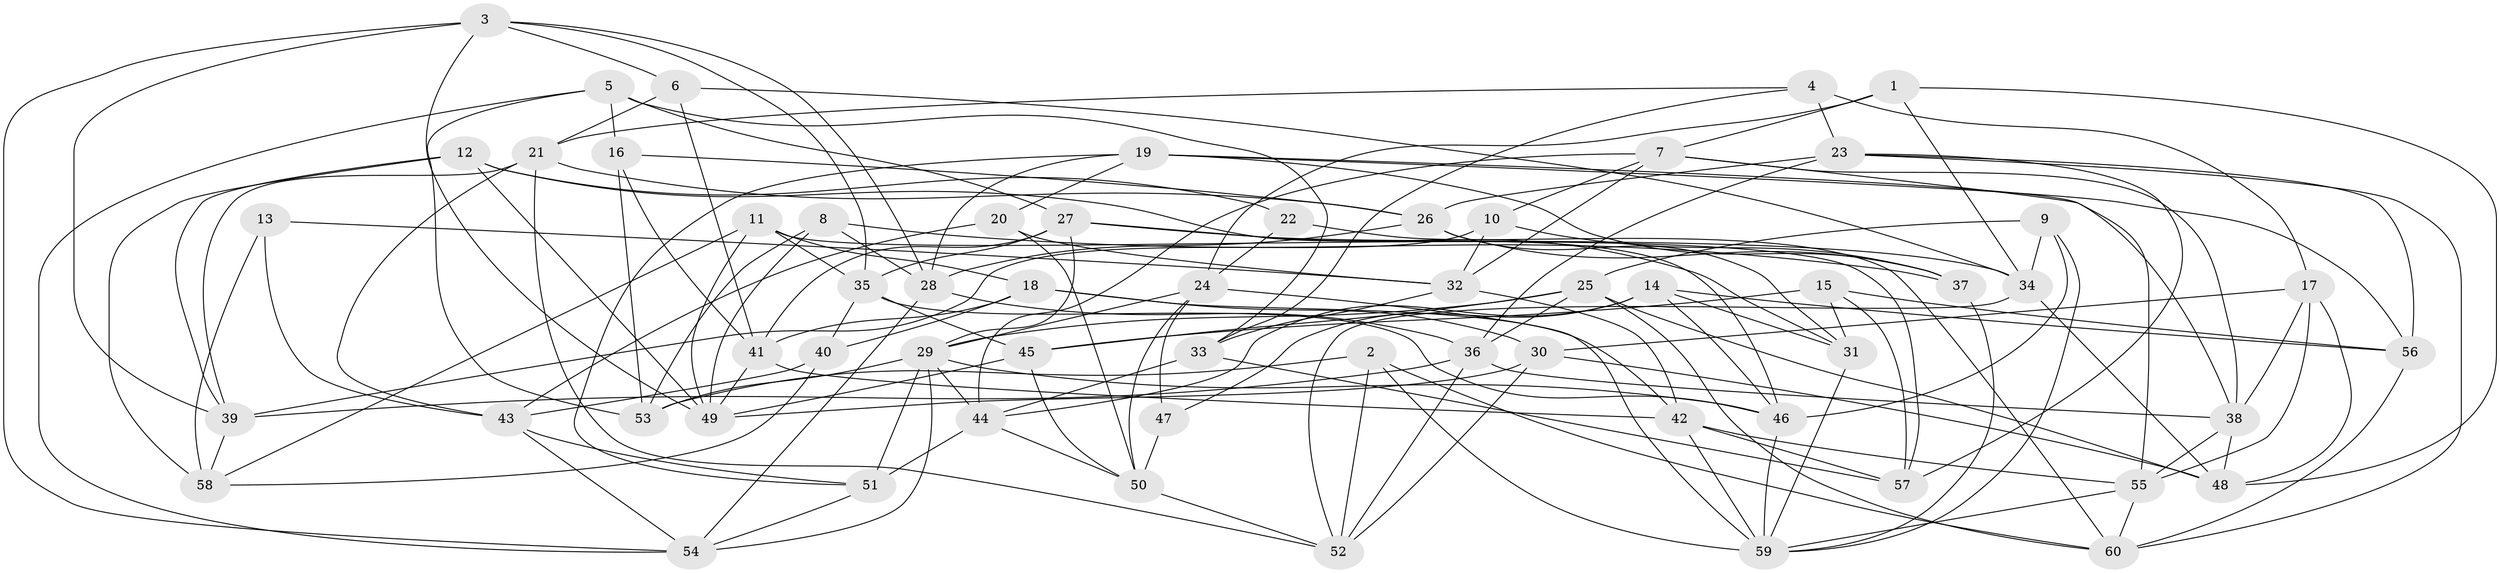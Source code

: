 // original degree distribution, {4: 1.0}
// Generated by graph-tools (version 1.1) at 2025/03/03/09/25 03:03:02]
// undirected, 60 vertices, 159 edges
graph export_dot {
graph [start="1"]
  node [color=gray90,style=filled];
  1;
  2;
  3;
  4;
  5;
  6;
  7;
  8;
  9;
  10;
  11;
  12;
  13;
  14;
  15;
  16;
  17;
  18;
  19;
  20;
  21;
  22;
  23;
  24;
  25;
  26;
  27;
  28;
  29;
  30;
  31;
  32;
  33;
  34;
  35;
  36;
  37;
  38;
  39;
  40;
  41;
  42;
  43;
  44;
  45;
  46;
  47;
  48;
  49;
  50;
  51;
  52;
  53;
  54;
  55;
  56;
  57;
  58;
  59;
  60;
  1 -- 7 [weight=1.0];
  1 -- 24 [weight=1.0];
  1 -- 34 [weight=1.0];
  1 -- 48 [weight=1.0];
  2 -- 52 [weight=1.0];
  2 -- 53 [weight=1.0];
  2 -- 59 [weight=1.0];
  2 -- 60 [weight=1.0];
  3 -- 6 [weight=1.0];
  3 -- 28 [weight=1.0];
  3 -- 35 [weight=1.0];
  3 -- 39 [weight=1.0];
  3 -- 49 [weight=1.0];
  3 -- 54 [weight=1.0];
  4 -- 17 [weight=1.0];
  4 -- 21 [weight=1.0];
  4 -- 23 [weight=1.0];
  4 -- 33 [weight=1.0];
  5 -- 16 [weight=1.0];
  5 -- 27 [weight=1.0];
  5 -- 33 [weight=2.0];
  5 -- 53 [weight=1.0];
  5 -- 54 [weight=1.0];
  6 -- 21 [weight=1.0];
  6 -- 34 [weight=1.0];
  6 -- 41 [weight=1.0];
  7 -- 10 [weight=1.0];
  7 -- 32 [weight=1.0];
  7 -- 38 [weight=1.0];
  7 -- 44 [weight=1.0];
  7 -- 55 [weight=1.0];
  8 -- 28 [weight=1.0];
  8 -- 37 [weight=1.0];
  8 -- 49 [weight=1.0];
  8 -- 53 [weight=1.0];
  9 -- 25 [weight=1.0];
  9 -- 34 [weight=1.0];
  9 -- 46 [weight=1.0];
  9 -- 59 [weight=1.0];
  10 -- 32 [weight=1.0];
  10 -- 37 [weight=1.0];
  10 -- 39 [weight=1.0];
  11 -- 18 [weight=1.0];
  11 -- 35 [weight=1.0];
  11 -- 49 [weight=2.0];
  11 -- 57 [weight=1.0];
  11 -- 58 [weight=1.0];
  12 -- 22 [weight=1.0];
  12 -- 39 [weight=1.0];
  12 -- 46 [weight=2.0];
  12 -- 49 [weight=1.0];
  12 -- 58 [weight=1.0];
  13 -- 32 [weight=1.0];
  13 -- 43 [weight=1.0];
  13 -- 58 [weight=2.0];
  14 -- 31 [weight=1.0];
  14 -- 44 [weight=1.0];
  14 -- 46 [weight=1.0];
  14 -- 47 [weight=2.0];
  14 -- 56 [weight=1.0];
  15 -- 31 [weight=2.0];
  15 -- 45 [weight=1.0];
  15 -- 56 [weight=1.0];
  15 -- 57 [weight=2.0];
  16 -- 26 [weight=1.0];
  16 -- 41 [weight=1.0];
  16 -- 53 [weight=1.0];
  17 -- 30 [weight=1.0];
  17 -- 38 [weight=1.0];
  17 -- 48 [weight=2.0];
  17 -- 55 [weight=1.0];
  18 -- 30 [weight=2.0];
  18 -- 40 [weight=1.0];
  18 -- 41 [weight=1.0];
  18 -- 42 [weight=1.0];
  19 -- 20 [weight=1.0];
  19 -- 28 [weight=1.0];
  19 -- 37 [weight=1.0];
  19 -- 38 [weight=1.0];
  19 -- 51 [weight=1.0];
  19 -- 56 [weight=1.0];
  20 -- 32 [weight=1.0];
  20 -- 43 [weight=1.0];
  20 -- 50 [weight=1.0];
  21 -- 26 [weight=1.0];
  21 -- 39 [weight=1.0];
  21 -- 43 [weight=1.0];
  21 -- 52 [weight=1.0];
  22 -- 24 [weight=1.0];
  22 -- 60 [weight=2.0];
  23 -- 26 [weight=1.0];
  23 -- 36 [weight=1.0];
  23 -- 56 [weight=1.0];
  23 -- 57 [weight=1.0];
  23 -- 60 [weight=1.0];
  24 -- 29 [weight=1.0];
  24 -- 47 [weight=1.0];
  24 -- 50 [weight=1.0];
  24 -- 59 [weight=1.0];
  25 -- 29 [weight=1.0];
  25 -- 36 [weight=1.0];
  25 -- 45 [weight=2.0];
  25 -- 48 [weight=2.0];
  25 -- 60 [weight=1.0];
  26 -- 28 [weight=1.0];
  26 -- 31 [weight=1.0];
  26 -- 37 [weight=1.0];
  27 -- 29 [weight=1.0];
  27 -- 31 [weight=1.0];
  27 -- 34 [weight=1.0];
  27 -- 35 [weight=1.0];
  27 -- 41 [weight=1.0];
  28 -- 36 [weight=1.0];
  28 -- 54 [weight=1.0];
  29 -- 44 [weight=1.0];
  29 -- 46 [weight=1.0];
  29 -- 51 [weight=2.0];
  29 -- 53 [weight=2.0];
  29 -- 54 [weight=1.0];
  30 -- 48 [weight=1.0];
  30 -- 49 [weight=1.0];
  30 -- 52 [weight=1.0];
  31 -- 59 [weight=1.0];
  32 -- 33 [weight=1.0];
  32 -- 42 [weight=1.0];
  33 -- 44 [weight=1.0];
  33 -- 57 [weight=1.0];
  34 -- 48 [weight=1.0];
  34 -- 52 [weight=1.0];
  35 -- 40 [weight=1.0];
  35 -- 45 [weight=1.0];
  35 -- 46 [weight=1.0];
  36 -- 38 [weight=1.0];
  36 -- 39 [weight=1.0];
  36 -- 52 [weight=1.0];
  37 -- 59 [weight=2.0];
  38 -- 48 [weight=1.0];
  38 -- 55 [weight=1.0];
  39 -- 58 [weight=1.0];
  40 -- 43 [weight=1.0];
  40 -- 58 [weight=1.0];
  41 -- 42 [weight=1.0];
  41 -- 49 [weight=1.0];
  42 -- 55 [weight=1.0];
  42 -- 57 [weight=1.0];
  42 -- 59 [weight=1.0];
  43 -- 51 [weight=1.0];
  43 -- 54 [weight=1.0];
  44 -- 50 [weight=1.0];
  44 -- 51 [weight=1.0];
  45 -- 49 [weight=1.0];
  45 -- 50 [weight=1.0];
  46 -- 59 [weight=2.0];
  47 -- 50 [weight=3.0];
  50 -- 52 [weight=1.0];
  51 -- 54 [weight=1.0];
  55 -- 59 [weight=1.0];
  55 -- 60 [weight=1.0];
  56 -- 60 [weight=2.0];
}
